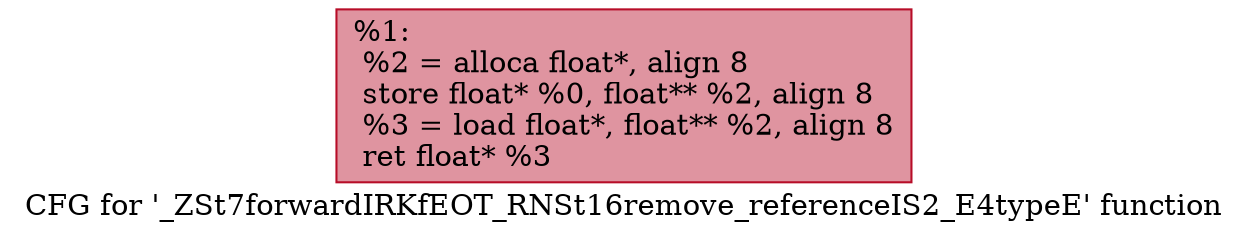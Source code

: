 digraph "CFG for '_ZSt7forwardIRKfEOT_RNSt16remove_referenceIS2_E4typeE' function" {
	label="CFG for '_ZSt7forwardIRKfEOT_RNSt16remove_referenceIS2_E4typeE' function";

	Node0x55c17f057730 [shape=record,color="#b70d28ff", style=filled, fillcolor="#b70d2870",label="{%1:\l  %2 = alloca float*, align 8\l  store float* %0, float** %2, align 8\l  %3 = load float*, float** %2, align 8\l  ret float* %3\l}"];
}
